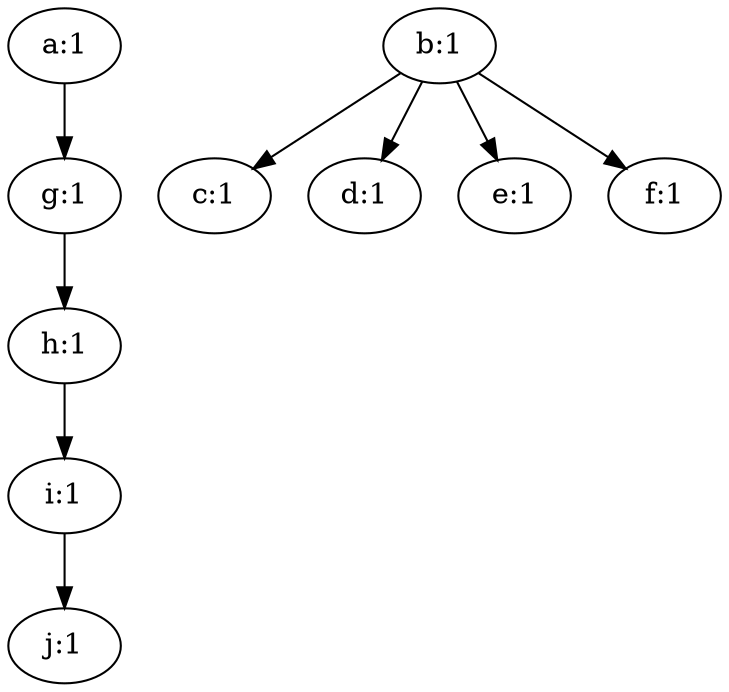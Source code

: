 digraph G {
  a [label="a:1"];
  b [label="b:1"];
  c [label="c:1"];
  d [label="d:1"];
  e [label="e:1"];
  f [label="f:1"];
  g [label="g:1"];
  h [label="h:1"];
  i [label="i:1"];
  j [label="j:1"];
  
  
  a -> g;
  b -> c;
  b -> d;
  b -> e;
  b -> f;
  g -> h;
  h -> i;
  i -> j;
  
  }